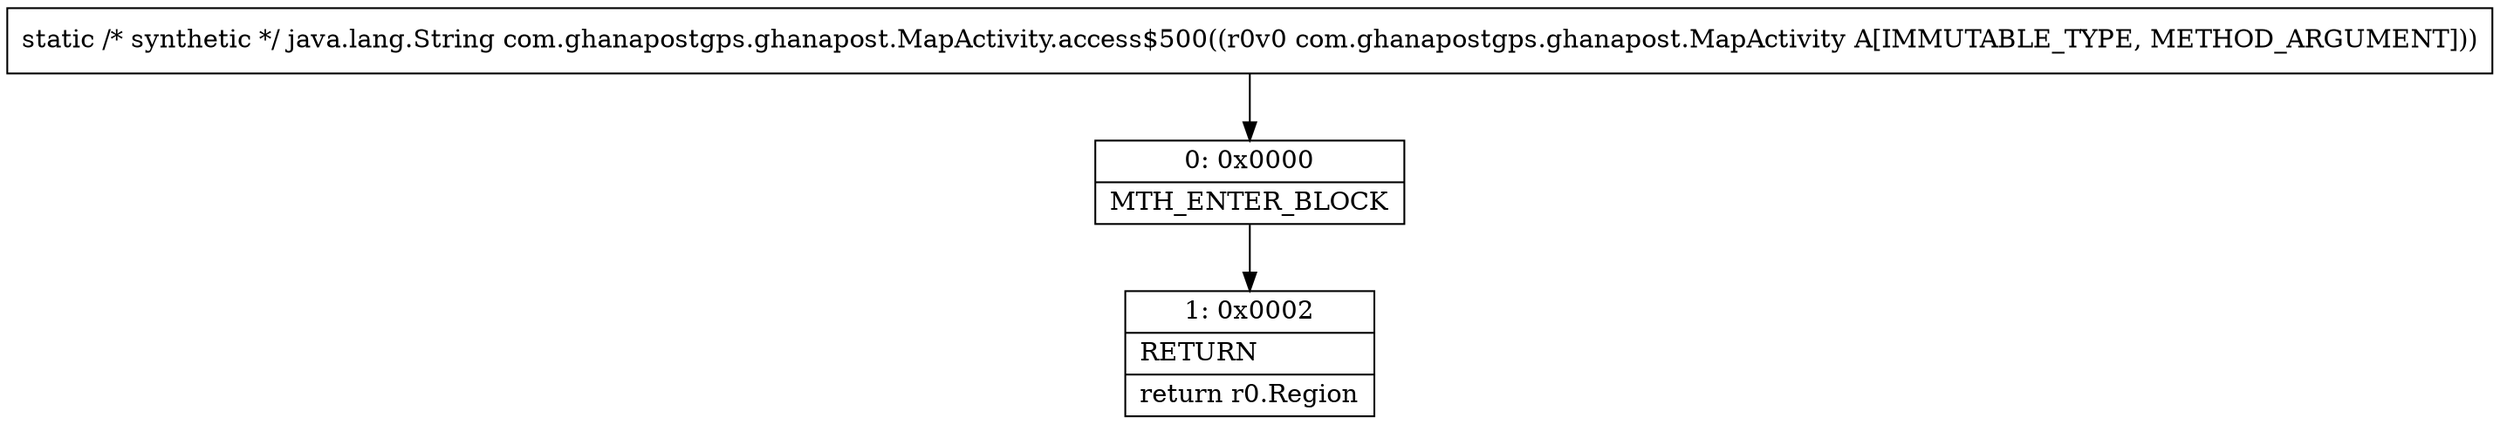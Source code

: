 digraph "CFG forcom.ghanapostgps.ghanapost.MapActivity.access$500(Lcom\/ghanapostgps\/ghanapost\/MapActivity;)Ljava\/lang\/String;" {
Node_0 [shape=record,label="{0\:\ 0x0000|MTH_ENTER_BLOCK\l}"];
Node_1 [shape=record,label="{1\:\ 0x0002|RETURN\l|return r0.Region\l}"];
MethodNode[shape=record,label="{static \/* synthetic *\/ java.lang.String com.ghanapostgps.ghanapost.MapActivity.access$500((r0v0 com.ghanapostgps.ghanapost.MapActivity A[IMMUTABLE_TYPE, METHOD_ARGUMENT])) }"];
MethodNode -> Node_0;
Node_0 -> Node_1;
}

